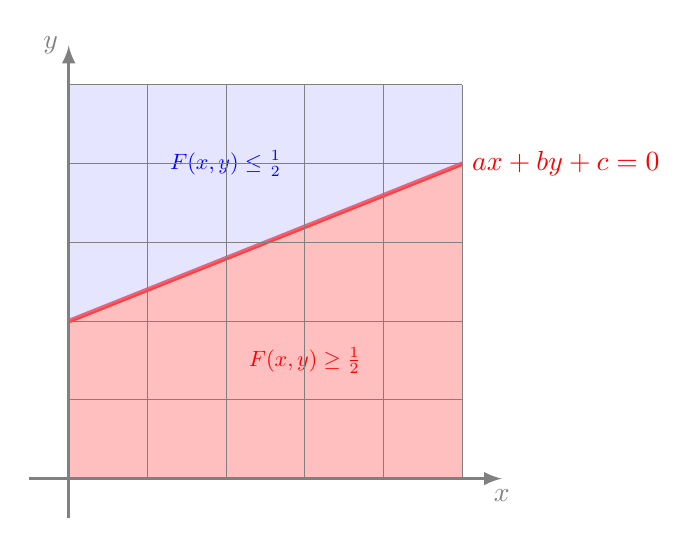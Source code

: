 \begin{tikzpicture}[scale=1]
\begin{scope}[even odd rule]
\clip (0,0) rectangle (5,5);
\draw[red,ultra thick] (0,2) -- (5,4);
\fill[red!50,opacity=0.5] (0,0) -- (0,2) --(5,4) -- (5,0)-- cycle;
\fill[blue!20,opacity=0.5] (0,5) -- (0,2) --(5,4) -- (5,5) -- cycle;

\node[scale=0.8,red] at (3,1.5) {$F(x,y)\ge\frac12$};
\node[scale=0.8,blue] at (2,4) {$F(x,y)\le\frac12$};
\end{scope}

\node[red,right] at (5,4) {$ax+by+c=0$};

\draw[->,>=latex, very thick,gray] (-0.5,0)--(5.5,0) node[below] {$x$};
\draw[->,>=latex, very thick, gray] (0,-0.5)--(0,5.5) node[left] {$y$};
\draw[gray,thin] (0,0) grid (5,5);
\end{tikzpicture}